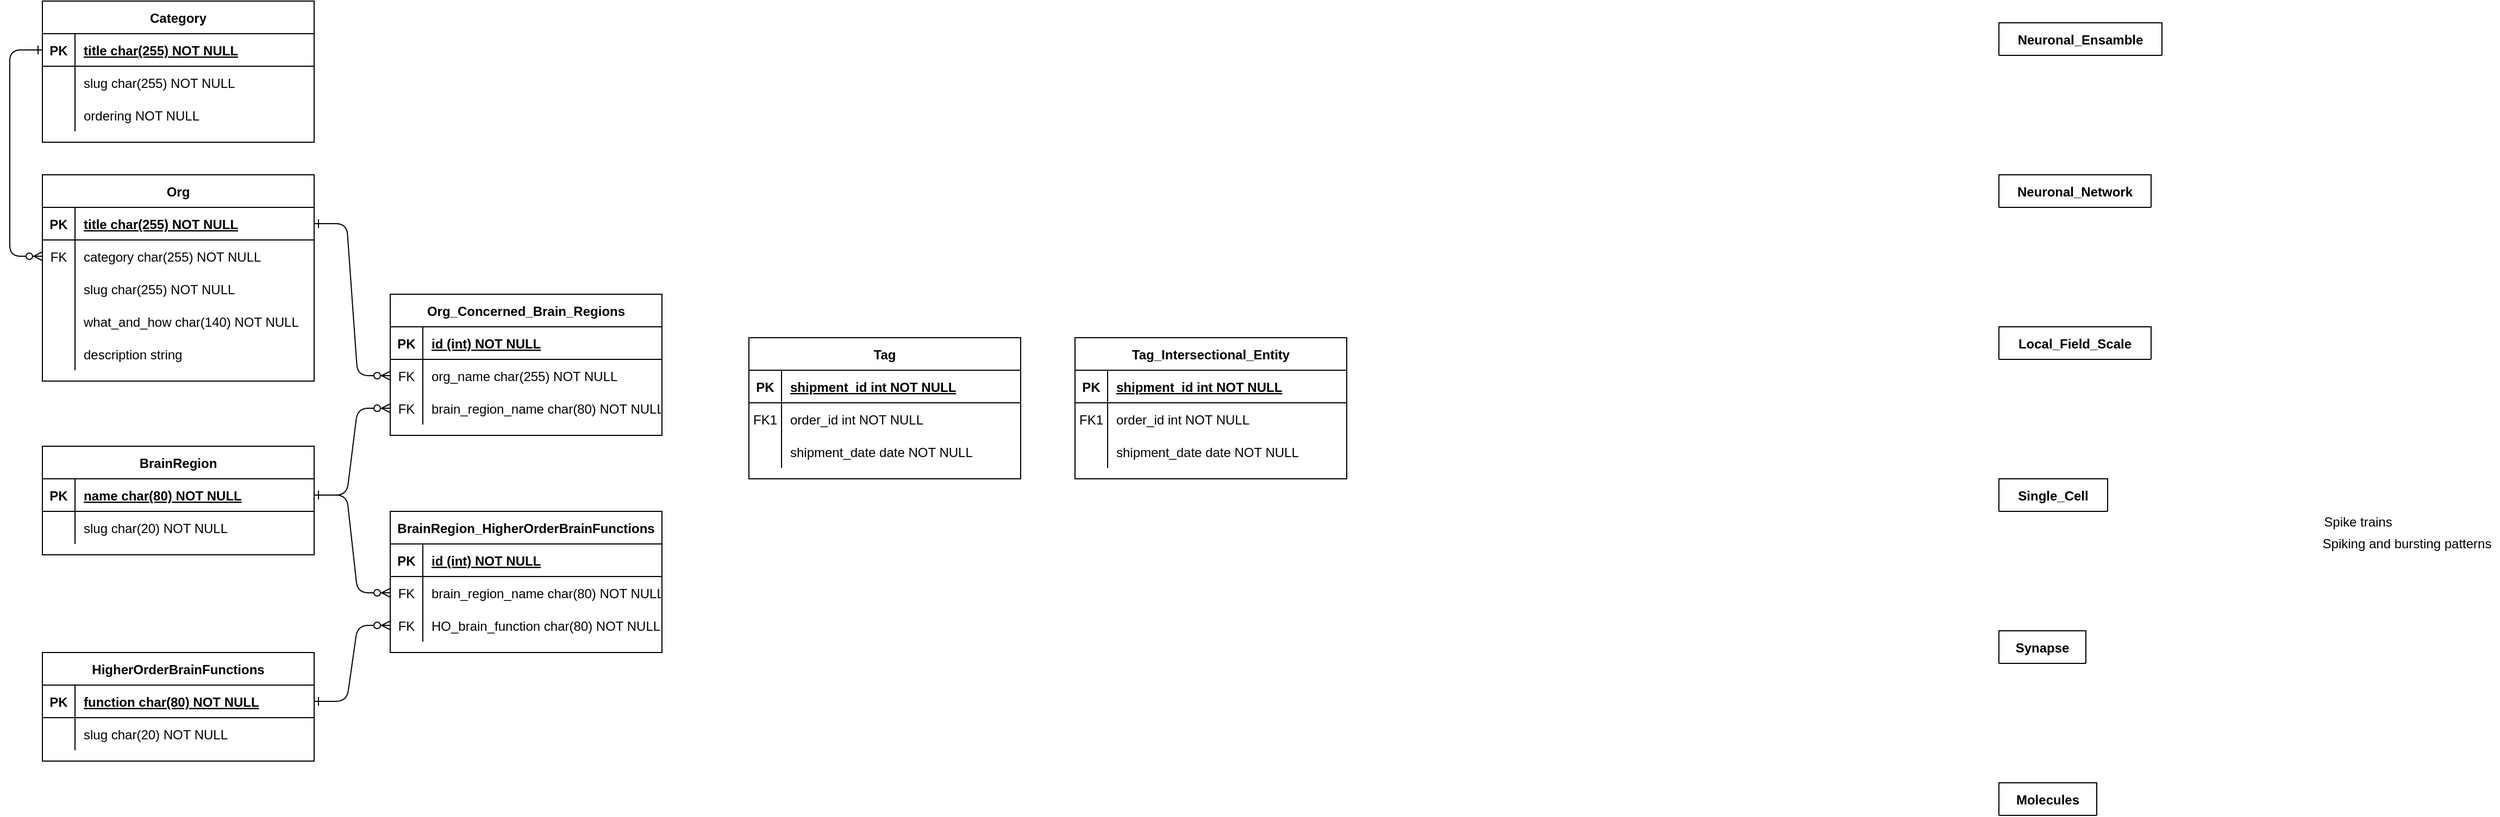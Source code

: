 <mxfile version="14.4.2" type="device"><diagram id="R2lEEEUBdFMjLlhIrx00" name="Page-1"><mxGraphModel dx="2482" dy="716" grid="1" gridSize="10" guides="1" tooltips="1" connect="1" arrows="1" fold="1" page="1" pageScale="1" pageWidth="850" pageHeight="1100" math="0" shadow="0" extFonts="Permanent Marker^https://fonts.googleapis.com/css?family=Permanent+Marker"><root><mxCell id="0"/><mxCell id="1" parent="0"/><mxCell id="C-vyLk0tnHw3VtMMgP7b-2" value="Category" style="shape=table;startSize=30;container=1;collapsible=1;childLayout=tableLayout;fixedRows=1;rowLines=0;fontStyle=1;align=center;resizeLast=1;" parent="1" vertex="1"><mxGeometry x="-940" y="10" width="250" height="130" as="geometry"/></mxCell><mxCell id="C-vyLk0tnHw3VtMMgP7b-3" value="" style="shape=partialRectangle;collapsible=0;dropTarget=0;pointerEvents=0;fillColor=none;points=[[0,0.5],[1,0.5]];portConstraint=eastwest;top=0;left=0;right=0;bottom=1;" parent="C-vyLk0tnHw3VtMMgP7b-2" vertex="1"><mxGeometry y="30" width="250" height="30" as="geometry"/></mxCell><mxCell id="C-vyLk0tnHw3VtMMgP7b-4" value="PK" style="shape=partialRectangle;overflow=hidden;connectable=0;fillColor=none;top=0;left=0;bottom=0;right=0;fontStyle=1;" parent="C-vyLk0tnHw3VtMMgP7b-3" vertex="1"><mxGeometry width="30" height="30" as="geometry"/></mxCell><mxCell id="C-vyLk0tnHw3VtMMgP7b-5" value="title char(255) NOT NULL" style="shape=partialRectangle;overflow=hidden;connectable=0;fillColor=none;top=0;left=0;bottom=0;right=0;align=left;spacingLeft=6;fontStyle=5;" parent="C-vyLk0tnHw3VtMMgP7b-3" vertex="1"><mxGeometry x="30" width="220" height="30" as="geometry"/></mxCell><mxCell id="C-vyLk0tnHw3VtMMgP7b-6" value="" style="shape=partialRectangle;collapsible=0;dropTarget=0;pointerEvents=0;fillColor=none;points=[[0,0.5],[1,0.5]];portConstraint=eastwest;top=0;left=0;right=0;bottom=0;" parent="C-vyLk0tnHw3VtMMgP7b-2" vertex="1"><mxGeometry y="60" width="250" height="30" as="geometry"/></mxCell><mxCell id="C-vyLk0tnHw3VtMMgP7b-7" value="" style="shape=partialRectangle;overflow=hidden;connectable=0;fillColor=none;top=0;left=0;bottom=0;right=0;" parent="C-vyLk0tnHw3VtMMgP7b-6" vertex="1"><mxGeometry width="30" height="30" as="geometry"/></mxCell><mxCell id="C-vyLk0tnHw3VtMMgP7b-8" value="slug char(255) NOT NULL" style="shape=partialRectangle;overflow=hidden;connectable=0;fillColor=none;top=0;left=0;bottom=0;right=0;align=left;spacingLeft=6;" parent="C-vyLk0tnHw3VtMMgP7b-6" vertex="1"><mxGeometry x="30" width="220" height="30" as="geometry"/></mxCell><mxCell id="C-vyLk0tnHw3VtMMgP7b-9" value="" style="shape=partialRectangle;collapsible=0;dropTarget=0;pointerEvents=0;fillColor=none;points=[[0,0.5],[1,0.5]];portConstraint=eastwest;top=0;left=0;right=0;bottom=0;" parent="C-vyLk0tnHw3VtMMgP7b-2" vertex="1"><mxGeometry y="90" width="250" height="30" as="geometry"/></mxCell><mxCell id="C-vyLk0tnHw3VtMMgP7b-10" value="" style="shape=partialRectangle;overflow=hidden;connectable=0;fillColor=none;top=0;left=0;bottom=0;right=0;" parent="C-vyLk0tnHw3VtMMgP7b-9" vertex="1"><mxGeometry width="30" height="30" as="geometry"/></mxCell><mxCell id="C-vyLk0tnHw3VtMMgP7b-11" value="ordering NOT NULL" style="shape=partialRectangle;overflow=hidden;connectable=0;fillColor=none;top=0;left=0;bottom=0;right=0;align=left;spacingLeft=6;" parent="C-vyLk0tnHw3VtMMgP7b-9" vertex="1"><mxGeometry x="30" width="220" height="30" as="geometry"/></mxCell><mxCell id="C-vyLk0tnHw3VtMMgP7b-13" value="BrainRegion" style="shape=table;startSize=30;container=1;collapsible=1;childLayout=tableLayout;fixedRows=1;rowLines=0;fontStyle=1;align=center;resizeLast=1;" parent="1" vertex="1"><mxGeometry x="-940" y="420" width="250" height="100" as="geometry"/></mxCell><mxCell id="C-vyLk0tnHw3VtMMgP7b-14" value="" style="shape=partialRectangle;collapsible=0;dropTarget=0;pointerEvents=0;fillColor=none;points=[[0,0.5],[1,0.5]];portConstraint=eastwest;top=0;left=0;right=0;bottom=1;" parent="C-vyLk0tnHw3VtMMgP7b-13" vertex="1"><mxGeometry y="30" width="250" height="30" as="geometry"/></mxCell><mxCell id="C-vyLk0tnHw3VtMMgP7b-15" value="PK" style="shape=partialRectangle;overflow=hidden;connectable=0;fillColor=none;top=0;left=0;bottom=0;right=0;fontStyle=1;" parent="C-vyLk0tnHw3VtMMgP7b-14" vertex="1"><mxGeometry width="30" height="30" as="geometry"/></mxCell><mxCell id="C-vyLk0tnHw3VtMMgP7b-16" value="name char(80) NOT NULL" style="shape=partialRectangle;overflow=hidden;connectable=0;fillColor=none;top=0;left=0;bottom=0;right=0;align=left;spacingLeft=6;fontStyle=5;" parent="C-vyLk0tnHw3VtMMgP7b-14" vertex="1"><mxGeometry x="30" width="220" height="30" as="geometry"/></mxCell><mxCell id="C-vyLk0tnHw3VtMMgP7b-17" value="" style="shape=partialRectangle;collapsible=0;dropTarget=0;pointerEvents=0;fillColor=none;points=[[0,0.5],[1,0.5]];portConstraint=eastwest;top=0;left=0;right=0;bottom=0;" parent="C-vyLk0tnHw3VtMMgP7b-13" vertex="1"><mxGeometry y="60" width="250" height="30" as="geometry"/></mxCell><mxCell id="C-vyLk0tnHw3VtMMgP7b-18" value="" style="shape=partialRectangle;overflow=hidden;connectable=0;fillColor=none;top=0;left=0;bottom=0;right=0;" parent="C-vyLk0tnHw3VtMMgP7b-17" vertex="1"><mxGeometry width="30" height="30" as="geometry"/></mxCell><mxCell id="C-vyLk0tnHw3VtMMgP7b-19" value="slug char(20) NOT NULL" style="shape=partialRectangle;overflow=hidden;connectable=0;fillColor=none;top=0;left=0;bottom=0;right=0;align=left;spacingLeft=6;" parent="C-vyLk0tnHw3VtMMgP7b-17" vertex="1"><mxGeometry x="30" width="220" height="30" as="geometry"/></mxCell><mxCell id="C-vyLk0tnHw3VtMMgP7b-23" value="Org" style="shape=table;startSize=30;container=1;collapsible=1;childLayout=tableLayout;fixedRows=1;rowLines=0;fontStyle=1;align=center;resizeLast=1;" parent="1" vertex="1"><mxGeometry x="-940" y="170" width="250" height="190" as="geometry"><mxRectangle x="120" y="120" width="80" height="30" as="alternateBounds"/></mxGeometry></mxCell><mxCell id="C-vyLk0tnHw3VtMMgP7b-24" value="" style="shape=partialRectangle;collapsible=0;dropTarget=0;pointerEvents=0;fillColor=none;points=[[0,0.5],[1,0.5]];portConstraint=eastwest;top=0;left=0;right=0;bottom=1;" parent="C-vyLk0tnHw3VtMMgP7b-23" vertex="1"><mxGeometry y="30" width="250" height="30" as="geometry"/></mxCell><mxCell id="C-vyLk0tnHw3VtMMgP7b-25" value="PK" style="shape=partialRectangle;overflow=hidden;connectable=0;fillColor=none;top=0;left=0;bottom=0;right=0;fontStyle=1;" parent="C-vyLk0tnHw3VtMMgP7b-24" vertex="1"><mxGeometry width="30" height="30" as="geometry"/></mxCell><mxCell id="C-vyLk0tnHw3VtMMgP7b-26" value="title char(255) NOT NULL" style="shape=partialRectangle;overflow=hidden;connectable=0;fillColor=none;top=0;left=0;bottom=0;right=0;align=left;spacingLeft=6;fontStyle=5;" parent="C-vyLk0tnHw3VtMMgP7b-24" vertex="1"><mxGeometry x="30" width="220" height="30" as="geometry"/></mxCell><mxCell id="C-vyLk0tnHw3VtMMgP7b-27" value="" style="shape=partialRectangle;collapsible=0;dropTarget=0;pointerEvents=0;fillColor=none;points=[[0,0.5],[1,0.5]];portConstraint=eastwest;top=0;left=0;right=0;bottom=0;" parent="C-vyLk0tnHw3VtMMgP7b-23" vertex="1"><mxGeometry y="60" width="250" height="30" as="geometry"/></mxCell><mxCell id="C-vyLk0tnHw3VtMMgP7b-28" value="FK" style="shape=partialRectangle;overflow=hidden;connectable=0;fillColor=none;top=0;left=0;bottom=0;right=0;" parent="C-vyLk0tnHw3VtMMgP7b-27" vertex="1"><mxGeometry width="30" height="30" as="geometry"/></mxCell><mxCell id="C-vyLk0tnHw3VtMMgP7b-29" value="category char(255) NOT NULL" style="shape=partialRectangle;overflow=hidden;connectable=0;fillColor=none;top=0;left=0;bottom=0;right=0;align=left;spacingLeft=6;" parent="C-vyLk0tnHw3VtMMgP7b-27" vertex="1"><mxGeometry x="30" width="220" height="30" as="geometry"/></mxCell><mxCell id="0JGVprfIzA83Cj1m_oig-25" value="" style="shape=partialRectangle;collapsible=0;dropTarget=0;pointerEvents=0;fillColor=none;points=[[0,0.5],[1,0.5]];portConstraint=eastwest;top=0;left=0;right=0;bottom=0;" parent="C-vyLk0tnHw3VtMMgP7b-23" vertex="1"><mxGeometry y="90" width="250" height="30" as="geometry"/></mxCell><mxCell id="0JGVprfIzA83Cj1m_oig-26" value="" style="shape=partialRectangle;overflow=hidden;connectable=0;fillColor=none;top=0;left=0;bottom=0;right=0;" parent="0JGVprfIzA83Cj1m_oig-25" vertex="1"><mxGeometry width="30" height="30" as="geometry"/></mxCell><mxCell id="0JGVprfIzA83Cj1m_oig-27" value="slug char(255) NOT NULL" style="shape=partialRectangle;overflow=hidden;connectable=0;fillColor=none;top=0;left=0;bottom=0;right=0;align=left;spacingLeft=6;" parent="0JGVprfIzA83Cj1m_oig-25" vertex="1"><mxGeometry x="30" width="220" height="30" as="geometry"/></mxCell><mxCell id="0JGVprfIzA83Cj1m_oig-28" value="" style="shape=partialRectangle;collapsible=0;dropTarget=0;pointerEvents=0;fillColor=none;points=[[0,0.5],[1,0.5]];portConstraint=eastwest;top=0;left=0;right=0;bottom=0;" parent="C-vyLk0tnHw3VtMMgP7b-23" vertex="1"><mxGeometry y="120" width="250" height="30" as="geometry"/></mxCell><mxCell id="0JGVprfIzA83Cj1m_oig-29" value="" style="shape=partialRectangle;overflow=hidden;connectable=0;fillColor=none;top=0;left=0;bottom=0;right=0;" parent="0JGVprfIzA83Cj1m_oig-28" vertex="1"><mxGeometry width="30" height="30" as="geometry"/></mxCell><mxCell id="0JGVprfIzA83Cj1m_oig-30" value="what_and_how char(140) NOT NULL" style="shape=partialRectangle;overflow=hidden;connectable=0;fillColor=none;top=0;left=0;bottom=0;right=0;align=left;spacingLeft=6;" parent="0JGVprfIzA83Cj1m_oig-28" vertex="1"><mxGeometry x="30" width="220" height="30" as="geometry"/></mxCell><mxCell id="0JGVprfIzA83Cj1m_oig-122" value="" style="shape=partialRectangle;collapsible=0;dropTarget=0;pointerEvents=0;fillColor=none;points=[[0,0.5],[1,0.5]];portConstraint=eastwest;top=0;left=0;right=0;bottom=0;" parent="C-vyLk0tnHw3VtMMgP7b-23" vertex="1"><mxGeometry y="150" width="250" height="30" as="geometry"/></mxCell><mxCell id="0JGVprfIzA83Cj1m_oig-123" value="" style="shape=partialRectangle;overflow=hidden;connectable=0;fillColor=none;top=0;left=0;bottom=0;right=0;" parent="0JGVprfIzA83Cj1m_oig-122" vertex="1"><mxGeometry width="30" height="30" as="geometry"/></mxCell><mxCell id="0JGVprfIzA83Cj1m_oig-124" value="description string" style="shape=partialRectangle;overflow=hidden;connectable=0;fillColor=none;top=0;left=0;bottom=0;right=0;align=left;spacingLeft=6;" parent="0JGVprfIzA83Cj1m_oig-122" vertex="1"><mxGeometry x="30" width="220" height="30" as="geometry"/></mxCell><mxCell id="0JGVprfIzA83Cj1m_oig-1" value="HigherOrderBrainFunctions" style="shape=table;startSize=30;container=1;collapsible=1;childLayout=tableLayout;fixedRows=1;rowLines=0;fontStyle=1;align=center;resizeLast=1;" parent="1" vertex="1"><mxGeometry x="-940" y="610" width="250" height="100" as="geometry"/></mxCell><mxCell id="0JGVprfIzA83Cj1m_oig-2" value="" style="shape=partialRectangle;collapsible=0;dropTarget=0;pointerEvents=0;fillColor=none;points=[[0,0.5],[1,0.5]];portConstraint=eastwest;top=0;left=0;right=0;bottom=1;" parent="0JGVprfIzA83Cj1m_oig-1" vertex="1"><mxGeometry y="30" width="250" height="30" as="geometry"/></mxCell><mxCell id="0JGVprfIzA83Cj1m_oig-3" value="PK" style="shape=partialRectangle;overflow=hidden;connectable=0;fillColor=none;top=0;left=0;bottom=0;right=0;fontStyle=1;" parent="0JGVprfIzA83Cj1m_oig-2" vertex="1"><mxGeometry width="30" height="30" as="geometry"/></mxCell><mxCell id="0JGVprfIzA83Cj1m_oig-4" value="function char(80) NOT NULL" style="shape=partialRectangle;overflow=hidden;connectable=0;fillColor=none;top=0;left=0;bottom=0;right=0;align=left;spacingLeft=6;fontStyle=5;" parent="0JGVprfIzA83Cj1m_oig-2" vertex="1"><mxGeometry x="30" width="220" height="30" as="geometry"/></mxCell><mxCell id="0JGVprfIzA83Cj1m_oig-5" value="" style="shape=partialRectangle;collapsible=0;dropTarget=0;pointerEvents=0;fillColor=none;points=[[0,0.5],[1,0.5]];portConstraint=eastwest;top=0;left=0;right=0;bottom=0;" parent="0JGVprfIzA83Cj1m_oig-1" vertex="1"><mxGeometry y="60" width="250" height="30" as="geometry"/></mxCell><mxCell id="0JGVprfIzA83Cj1m_oig-6" value="" style="shape=partialRectangle;overflow=hidden;connectable=0;fillColor=none;top=0;left=0;bottom=0;right=0;" parent="0JGVprfIzA83Cj1m_oig-5" vertex="1"><mxGeometry width="30" height="30" as="geometry"/></mxCell><mxCell id="0JGVprfIzA83Cj1m_oig-7" value="slug char(20) NOT NULL" style="shape=partialRectangle;overflow=hidden;connectable=0;fillColor=none;top=0;left=0;bottom=0;right=0;align=left;spacingLeft=6;" parent="0JGVprfIzA83Cj1m_oig-5" vertex="1"><mxGeometry x="30" width="220" height="30" as="geometry"/></mxCell><mxCell id="0JGVprfIzA83Cj1m_oig-32" value="Neuronal_Ensamble" style="shape=table;startSize=30;container=1;collapsible=1;childLayout=tableLayout;fixedRows=1;rowLines=0;fontStyle=1;align=center;resizeLast=1;" parent="1" vertex="1" collapsed="1"><mxGeometry x="860" y="30" width="150" height="30" as="geometry"><mxRectangle x="860" y="30" width="250" height="130" as="alternateBounds"/></mxGeometry></mxCell><mxCell id="0JGVprfIzA83Cj1m_oig-33" value="" style="shape=partialRectangle;collapsible=0;dropTarget=0;pointerEvents=0;fillColor=none;points=[[0,0.5],[1,0.5]];portConstraint=eastwest;top=0;left=0;right=0;bottom=1;" parent="0JGVprfIzA83Cj1m_oig-32" vertex="1"><mxGeometry y="30" width="250" height="30" as="geometry"/></mxCell><mxCell id="0JGVprfIzA83Cj1m_oig-34" value="PK" style="shape=partialRectangle;overflow=hidden;connectable=0;fillColor=none;top=0;left=0;bottom=0;right=0;fontStyle=1;" parent="0JGVprfIzA83Cj1m_oig-33" vertex="1"><mxGeometry width="30" height="30" as="geometry"/></mxCell><mxCell id="0JGVprfIzA83Cj1m_oig-35" value="lorem ipsum" style="shape=partialRectangle;overflow=hidden;connectable=0;fillColor=none;top=0;left=0;bottom=0;right=0;align=left;spacingLeft=6;fontStyle=5;" parent="0JGVprfIzA83Cj1m_oig-33" vertex="1"><mxGeometry x="30" width="220" height="30" as="geometry"/></mxCell><mxCell id="0JGVprfIzA83Cj1m_oig-36" value="" style="shape=partialRectangle;collapsible=0;dropTarget=0;pointerEvents=0;fillColor=none;points=[[0,0.5],[1,0.5]];portConstraint=eastwest;top=0;left=0;right=0;bottom=0;" parent="0JGVprfIzA83Cj1m_oig-32" vertex="1"><mxGeometry y="60" width="250" height="30" as="geometry"/></mxCell><mxCell id="0JGVprfIzA83Cj1m_oig-37" value="FK1" style="shape=partialRectangle;overflow=hidden;connectable=0;fillColor=none;top=0;left=0;bottom=0;right=0;" parent="0JGVprfIzA83Cj1m_oig-36" vertex="1"><mxGeometry width="30" height="30" as="geometry"/></mxCell><mxCell id="0JGVprfIzA83Cj1m_oig-38" value="" style="shape=partialRectangle;overflow=hidden;connectable=0;fillColor=none;top=0;left=0;bottom=0;right=0;align=left;spacingLeft=6;" parent="0JGVprfIzA83Cj1m_oig-36" vertex="1"><mxGeometry x="30" width="220" height="30" as="geometry"/></mxCell><mxCell id="0JGVprfIzA83Cj1m_oig-39" value="" style="shape=partialRectangle;collapsible=0;dropTarget=0;pointerEvents=0;fillColor=none;points=[[0,0.5],[1,0.5]];portConstraint=eastwest;top=0;left=0;right=0;bottom=0;" parent="0JGVprfIzA83Cj1m_oig-32" vertex="1"><mxGeometry y="90" width="250" height="30" as="geometry"/></mxCell><mxCell id="0JGVprfIzA83Cj1m_oig-40" value="" style="shape=partialRectangle;overflow=hidden;connectable=0;fillColor=none;top=0;left=0;bottom=0;right=0;" parent="0JGVprfIzA83Cj1m_oig-39" vertex="1"><mxGeometry width="30" height="30" as="geometry"/></mxCell><mxCell id="0JGVprfIzA83Cj1m_oig-41" value="" style="shape=partialRectangle;overflow=hidden;connectable=0;fillColor=none;top=0;left=0;bottom=0;right=0;align=left;spacingLeft=6;" parent="0JGVprfIzA83Cj1m_oig-39" vertex="1"><mxGeometry x="30" width="220" height="30" as="geometry"/></mxCell><mxCell id="0JGVprfIzA83Cj1m_oig-42" value="Neuronal_Network" style="shape=table;startSize=30;container=1;collapsible=1;childLayout=tableLayout;fixedRows=1;rowLines=0;fontStyle=1;align=center;resizeLast=1;" parent="1" vertex="1" collapsed="1"><mxGeometry x="860" y="170" width="140" height="30" as="geometry"><mxRectangle x="860" y="170" width="250" height="130" as="alternateBounds"/></mxGeometry></mxCell><mxCell id="0JGVprfIzA83Cj1m_oig-43" value="" style="shape=partialRectangle;collapsible=0;dropTarget=0;pointerEvents=0;fillColor=none;points=[[0,0.5],[1,0.5]];portConstraint=eastwest;top=0;left=0;right=0;bottom=1;" parent="0JGVprfIzA83Cj1m_oig-42" vertex="1"><mxGeometry y="30" width="250" height="30" as="geometry"/></mxCell><mxCell id="0JGVprfIzA83Cj1m_oig-44" value="PK" style="shape=partialRectangle;overflow=hidden;connectable=0;fillColor=none;top=0;left=0;bottom=0;right=0;fontStyle=1;" parent="0JGVprfIzA83Cj1m_oig-43" vertex="1"><mxGeometry width="30" height="30" as="geometry"/></mxCell><mxCell id="0JGVprfIzA83Cj1m_oig-45" value="lorem ipsum" style="shape=partialRectangle;overflow=hidden;connectable=0;fillColor=none;top=0;left=0;bottom=0;right=0;align=left;spacingLeft=6;fontStyle=5;" parent="0JGVprfIzA83Cj1m_oig-43" vertex="1"><mxGeometry x="30" width="220" height="30" as="geometry"/></mxCell><mxCell id="0JGVprfIzA83Cj1m_oig-46" value="" style="shape=partialRectangle;collapsible=0;dropTarget=0;pointerEvents=0;fillColor=none;points=[[0,0.5],[1,0.5]];portConstraint=eastwest;top=0;left=0;right=0;bottom=0;" parent="0JGVprfIzA83Cj1m_oig-42" vertex="1"><mxGeometry y="60" width="250" height="30" as="geometry"/></mxCell><mxCell id="0JGVprfIzA83Cj1m_oig-47" value="FK1" style="shape=partialRectangle;overflow=hidden;connectable=0;fillColor=none;top=0;left=0;bottom=0;right=0;" parent="0JGVprfIzA83Cj1m_oig-46" vertex="1"><mxGeometry width="30" height="30" as="geometry"/></mxCell><mxCell id="0JGVprfIzA83Cj1m_oig-48" value="" style="shape=partialRectangle;overflow=hidden;connectable=0;fillColor=none;top=0;left=0;bottom=0;right=0;align=left;spacingLeft=6;" parent="0JGVprfIzA83Cj1m_oig-46" vertex="1"><mxGeometry x="30" width="220" height="30" as="geometry"/></mxCell><mxCell id="0JGVprfIzA83Cj1m_oig-49" value="" style="shape=partialRectangle;collapsible=0;dropTarget=0;pointerEvents=0;fillColor=none;points=[[0,0.5],[1,0.5]];portConstraint=eastwest;top=0;left=0;right=0;bottom=0;" parent="0JGVprfIzA83Cj1m_oig-42" vertex="1"><mxGeometry y="90" width="250" height="30" as="geometry"/></mxCell><mxCell id="0JGVprfIzA83Cj1m_oig-50" value="" style="shape=partialRectangle;overflow=hidden;connectable=0;fillColor=none;top=0;left=0;bottom=0;right=0;" parent="0JGVprfIzA83Cj1m_oig-49" vertex="1"><mxGeometry width="30" height="30" as="geometry"/></mxCell><mxCell id="0JGVprfIzA83Cj1m_oig-51" value="" style="shape=partialRectangle;overflow=hidden;connectable=0;fillColor=none;top=0;left=0;bottom=0;right=0;align=left;spacingLeft=6;" parent="0JGVprfIzA83Cj1m_oig-49" vertex="1"><mxGeometry x="30" width="220" height="30" as="geometry"/></mxCell><mxCell id="0JGVprfIzA83Cj1m_oig-52" value="Local_Field_Scale" style="shape=table;startSize=30;container=1;collapsible=1;childLayout=tableLayout;fixedRows=1;rowLines=0;fontStyle=1;align=center;resizeLast=1;" parent="1" vertex="1" collapsed="1"><mxGeometry x="860" y="310" width="140" height="30" as="geometry"><mxRectangle x="860" y="310" width="250" height="130" as="alternateBounds"/></mxGeometry></mxCell><mxCell id="0JGVprfIzA83Cj1m_oig-53" value="" style="shape=partialRectangle;collapsible=0;dropTarget=0;pointerEvents=0;fillColor=none;points=[[0,0.5],[1,0.5]];portConstraint=eastwest;top=0;left=0;right=0;bottom=1;" parent="0JGVprfIzA83Cj1m_oig-52" vertex="1"><mxGeometry y="30" width="250" height="30" as="geometry"/></mxCell><mxCell id="0JGVprfIzA83Cj1m_oig-54" value="PK" style="shape=partialRectangle;overflow=hidden;connectable=0;fillColor=none;top=0;left=0;bottom=0;right=0;fontStyle=1;" parent="0JGVprfIzA83Cj1m_oig-53" vertex="1"><mxGeometry width="30" height="30" as="geometry"/></mxCell><mxCell id="0JGVprfIzA83Cj1m_oig-55" value="lorem ipsum" style="shape=partialRectangle;overflow=hidden;connectable=0;fillColor=none;top=0;left=0;bottom=0;right=0;align=left;spacingLeft=6;fontStyle=5;" parent="0JGVprfIzA83Cj1m_oig-53" vertex="1"><mxGeometry x="30" width="220" height="30" as="geometry"/></mxCell><mxCell id="0JGVprfIzA83Cj1m_oig-56" value="" style="shape=partialRectangle;collapsible=0;dropTarget=0;pointerEvents=0;fillColor=none;points=[[0,0.5],[1,0.5]];portConstraint=eastwest;top=0;left=0;right=0;bottom=0;" parent="0JGVprfIzA83Cj1m_oig-52" vertex="1"><mxGeometry y="60" width="250" height="30" as="geometry"/></mxCell><mxCell id="0JGVprfIzA83Cj1m_oig-57" value="FK1" style="shape=partialRectangle;overflow=hidden;connectable=0;fillColor=none;top=0;left=0;bottom=0;right=0;" parent="0JGVprfIzA83Cj1m_oig-56" vertex="1"><mxGeometry width="30" height="30" as="geometry"/></mxCell><mxCell id="0JGVprfIzA83Cj1m_oig-58" value="" style="shape=partialRectangle;overflow=hidden;connectable=0;fillColor=none;top=0;left=0;bottom=0;right=0;align=left;spacingLeft=6;" parent="0JGVprfIzA83Cj1m_oig-56" vertex="1"><mxGeometry x="30" width="220" height="30" as="geometry"/></mxCell><mxCell id="0JGVprfIzA83Cj1m_oig-59" value="" style="shape=partialRectangle;collapsible=0;dropTarget=0;pointerEvents=0;fillColor=none;points=[[0,0.5],[1,0.5]];portConstraint=eastwest;top=0;left=0;right=0;bottom=0;" parent="0JGVprfIzA83Cj1m_oig-52" vertex="1"><mxGeometry y="90" width="250" height="30" as="geometry"/></mxCell><mxCell id="0JGVprfIzA83Cj1m_oig-60" value="" style="shape=partialRectangle;overflow=hidden;connectable=0;fillColor=none;top=0;left=0;bottom=0;right=0;" parent="0JGVprfIzA83Cj1m_oig-59" vertex="1"><mxGeometry width="30" height="30" as="geometry"/></mxCell><mxCell id="0JGVprfIzA83Cj1m_oig-61" value="" style="shape=partialRectangle;overflow=hidden;connectable=0;fillColor=none;top=0;left=0;bottom=0;right=0;align=left;spacingLeft=6;" parent="0JGVprfIzA83Cj1m_oig-59" vertex="1"><mxGeometry x="30" width="220" height="30" as="geometry"/></mxCell><mxCell id="0JGVprfIzA83Cj1m_oig-62" value="Single_Cell" style="shape=table;startSize=30;container=1;collapsible=1;childLayout=tableLayout;fixedRows=1;rowLines=0;fontStyle=1;align=center;resizeLast=1;" parent="1" vertex="1" collapsed="1"><mxGeometry x="860" y="450" width="100" height="30" as="geometry"><mxRectangle x="860" y="450" width="250" height="130" as="alternateBounds"/></mxGeometry></mxCell><mxCell id="0JGVprfIzA83Cj1m_oig-63" value="" style="shape=partialRectangle;collapsible=0;dropTarget=0;pointerEvents=0;fillColor=none;points=[[0,0.5],[1,0.5]];portConstraint=eastwest;top=0;left=0;right=0;bottom=1;" parent="0JGVprfIzA83Cj1m_oig-62" vertex="1"><mxGeometry y="30" width="250" height="30" as="geometry"/></mxCell><mxCell id="0JGVprfIzA83Cj1m_oig-64" value="PK" style="shape=partialRectangle;overflow=hidden;connectable=0;fillColor=none;top=0;left=0;bottom=0;right=0;fontStyle=1;" parent="0JGVprfIzA83Cj1m_oig-63" vertex="1"><mxGeometry width="30" height="30" as="geometry"/></mxCell><mxCell id="0JGVprfIzA83Cj1m_oig-65" value="lorem ipsum" style="shape=partialRectangle;overflow=hidden;connectable=0;fillColor=none;top=0;left=0;bottom=0;right=0;align=left;spacingLeft=6;fontStyle=5;" parent="0JGVprfIzA83Cj1m_oig-63" vertex="1"><mxGeometry x="30" width="220" height="30" as="geometry"/></mxCell><mxCell id="0JGVprfIzA83Cj1m_oig-66" value="" style="shape=partialRectangle;collapsible=0;dropTarget=0;pointerEvents=0;fillColor=none;points=[[0,0.5],[1,0.5]];portConstraint=eastwest;top=0;left=0;right=0;bottom=0;" parent="0JGVprfIzA83Cj1m_oig-62" vertex="1"><mxGeometry y="60" width="250" height="30" as="geometry"/></mxCell><mxCell id="0JGVprfIzA83Cj1m_oig-67" value="FK1" style="shape=partialRectangle;overflow=hidden;connectable=0;fillColor=none;top=0;left=0;bottom=0;right=0;" parent="0JGVprfIzA83Cj1m_oig-66" vertex="1"><mxGeometry width="30" height="30" as="geometry"/></mxCell><mxCell id="0JGVprfIzA83Cj1m_oig-68" value="" style="shape=partialRectangle;overflow=hidden;connectable=0;fillColor=none;top=0;left=0;bottom=0;right=0;align=left;spacingLeft=6;" parent="0JGVprfIzA83Cj1m_oig-66" vertex="1"><mxGeometry x="30" width="220" height="30" as="geometry"/></mxCell><mxCell id="0JGVprfIzA83Cj1m_oig-69" value="" style="shape=partialRectangle;collapsible=0;dropTarget=0;pointerEvents=0;fillColor=none;points=[[0,0.5],[1,0.5]];portConstraint=eastwest;top=0;left=0;right=0;bottom=0;" parent="0JGVprfIzA83Cj1m_oig-62" vertex="1"><mxGeometry y="90" width="250" height="30" as="geometry"/></mxCell><mxCell id="0JGVprfIzA83Cj1m_oig-70" value="" style="shape=partialRectangle;overflow=hidden;connectable=0;fillColor=none;top=0;left=0;bottom=0;right=0;" parent="0JGVprfIzA83Cj1m_oig-69" vertex="1"><mxGeometry width="30" height="30" as="geometry"/></mxCell><mxCell id="0JGVprfIzA83Cj1m_oig-71" value="" style="shape=partialRectangle;overflow=hidden;connectable=0;fillColor=none;top=0;left=0;bottom=0;right=0;align=left;spacingLeft=6;" parent="0JGVprfIzA83Cj1m_oig-69" vertex="1"><mxGeometry x="30" width="220" height="30" as="geometry"/></mxCell><mxCell id="0JGVprfIzA83Cj1m_oig-72" value="Synapse" style="shape=table;startSize=30;container=1;collapsible=1;childLayout=tableLayout;fixedRows=1;rowLines=0;fontStyle=1;align=center;resizeLast=1;" parent="1" vertex="1" collapsed="1"><mxGeometry x="860" y="590" width="80" height="30" as="geometry"><mxRectangle x="860" y="590" width="250" height="130" as="alternateBounds"/></mxGeometry></mxCell><mxCell id="0JGVprfIzA83Cj1m_oig-73" value="" style="shape=partialRectangle;collapsible=0;dropTarget=0;pointerEvents=0;fillColor=none;points=[[0,0.5],[1,0.5]];portConstraint=eastwest;top=0;left=0;right=0;bottom=1;" parent="0JGVprfIzA83Cj1m_oig-72" vertex="1"><mxGeometry y="30" width="250" height="30" as="geometry"/></mxCell><mxCell id="0JGVprfIzA83Cj1m_oig-74" value="PK" style="shape=partialRectangle;overflow=hidden;connectable=0;fillColor=none;top=0;left=0;bottom=0;right=0;fontStyle=1;" parent="0JGVprfIzA83Cj1m_oig-73" vertex="1"><mxGeometry width="30" height="30" as="geometry"/></mxCell><mxCell id="0JGVprfIzA83Cj1m_oig-75" value="lorem ipsum" style="shape=partialRectangle;overflow=hidden;connectable=0;fillColor=none;top=0;left=0;bottom=0;right=0;align=left;spacingLeft=6;fontStyle=5;" parent="0JGVprfIzA83Cj1m_oig-73" vertex="1"><mxGeometry x="30" width="220" height="30" as="geometry"/></mxCell><mxCell id="0JGVprfIzA83Cj1m_oig-76" value="" style="shape=partialRectangle;collapsible=0;dropTarget=0;pointerEvents=0;fillColor=none;points=[[0,0.5],[1,0.5]];portConstraint=eastwest;top=0;left=0;right=0;bottom=0;" parent="0JGVprfIzA83Cj1m_oig-72" vertex="1"><mxGeometry y="60" width="250" height="30" as="geometry"/></mxCell><mxCell id="0JGVprfIzA83Cj1m_oig-77" value="FK1" style="shape=partialRectangle;overflow=hidden;connectable=0;fillColor=none;top=0;left=0;bottom=0;right=0;" parent="0JGVprfIzA83Cj1m_oig-76" vertex="1"><mxGeometry width="30" height="30" as="geometry"/></mxCell><mxCell id="0JGVprfIzA83Cj1m_oig-78" value="" style="shape=partialRectangle;overflow=hidden;connectable=0;fillColor=none;top=0;left=0;bottom=0;right=0;align=left;spacingLeft=6;" parent="0JGVprfIzA83Cj1m_oig-76" vertex="1"><mxGeometry x="30" width="220" height="30" as="geometry"/></mxCell><mxCell id="0JGVprfIzA83Cj1m_oig-79" value="" style="shape=partialRectangle;collapsible=0;dropTarget=0;pointerEvents=0;fillColor=none;points=[[0,0.5],[1,0.5]];portConstraint=eastwest;top=0;left=0;right=0;bottom=0;" parent="0JGVprfIzA83Cj1m_oig-72" vertex="1"><mxGeometry y="90" width="250" height="30" as="geometry"/></mxCell><mxCell id="0JGVprfIzA83Cj1m_oig-80" value="" style="shape=partialRectangle;overflow=hidden;connectable=0;fillColor=none;top=0;left=0;bottom=0;right=0;" parent="0JGVprfIzA83Cj1m_oig-79" vertex="1"><mxGeometry width="30" height="30" as="geometry"/></mxCell><mxCell id="0JGVprfIzA83Cj1m_oig-81" value="" style="shape=partialRectangle;overflow=hidden;connectable=0;fillColor=none;top=0;left=0;bottom=0;right=0;align=left;spacingLeft=6;" parent="0JGVprfIzA83Cj1m_oig-79" vertex="1"><mxGeometry x="30" width="220" height="30" as="geometry"/></mxCell><mxCell id="0JGVprfIzA83Cj1m_oig-82" value="Spike trains" style="text;html=1;align=center;verticalAlign=middle;resizable=0;points=[];autosize=1;" parent="1" vertex="1"><mxGeometry x="1150" y="480" width="80" height="20" as="geometry"/></mxCell><mxCell id="0JGVprfIzA83Cj1m_oig-83" value="Spiking and bursting patterns" style="text;html=1;align=center;verticalAlign=middle;resizable=0;points=[];autosize=1;" parent="1" vertex="1"><mxGeometry x="1150" y="500" width="170" height="20" as="geometry"/></mxCell><mxCell id="0JGVprfIzA83Cj1m_oig-84" value="Molecules" style="shape=table;startSize=30;container=1;collapsible=1;childLayout=tableLayout;fixedRows=1;rowLines=0;fontStyle=1;align=center;resizeLast=1;" parent="1" vertex="1" collapsed="1"><mxGeometry x="860" y="730" width="90" height="30" as="geometry"><mxRectangle x="860" y="730" width="250" height="130" as="alternateBounds"/></mxGeometry></mxCell><mxCell id="0JGVprfIzA83Cj1m_oig-85" value="" style="shape=partialRectangle;collapsible=0;dropTarget=0;pointerEvents=0;fillColor=none;points=[[0,0.5],[1,0.5]];portConstraint=eastwest;top=0;left=0;right=0;bottom=1;" parent="0JGVprfIzA83Cj1m_oig-84" vertex="1"><mxGeometry y="30" width="250" height="30" as="geometry"/></mxCell><mxCell id="0JGVprfIzA83Cj1m_oig-86" value="PK" style="shape=partialRectangle;overflow=hidden;connectable=0;fillColor=none;top=0;left=0;bottom=0;right=0;fontStyle=1;" parent="0JGVprfIzA83Cj1m_oig-85" vertex="1"><mxGeometry width="30" height="30" as="geometry"/></mxCell><mxCell id="0JGVprfIzA83Cj1m_oig-87" value="lorem ipsum" style="shape=partialRectangle;overflow=hidden;connectable=0;fillColor=none;top=0;left=0;bottom=0;right=0;align=left;spacingLeft=6;fontStyle=5;" parent="0JGVprfIzA83Cj1m_oig-85" vertex="1"><mxGeometry x="30" width="220" height="30" as="geometry"/></mxCell><mxCell id="0JGVprfIzA83Cj1m_oig-88" value="" style="shape=partialRectangle;collapsible=0;dropTarget=0;pointerEvents=0;fillColor=none;points=[[0,0.5],[1,0.5]];portConstraint=eastwest;top=0;left=0;right=0;bottom=0;" parent="0JGVprfIzA83Cj1m_oig-84" vertex="1"><mxGeometry y="60" width="250" height="30" as="geometry"/></mxCell><mxCell id="0JGVprfIzA83Cj1m_oig-89" value="FK1" style="shape=partialRectangle;overflow=hidden;connectable=0;fillColor=none;top=0;left=0;bottom=0;right=0;" parent="0JGVprfIzA83Cj1m_oig-88" vertex="1"><mxGeometry width="30" height="30" as="geometry"/></mxCell><mxCell id="0JGVprfIzA83Cj1m_oig-90" value="" style="shape=partialRectangle;overflow=hidden;connectable=0;fillColor=none;top=0;left=0;bottom=0;right=0;align=left;spacingLeft=6;" parent="0JGVprfIzA83Cj1m_oig-88" vertex="1"><mxGeometry x="30" width="220" height="30" as="geometry"/></mxCell><mxCell id="0JGVprfIzA83Cj1m_oig-91" value="" style="shape=partialRectangle;collapsible=0;dropTarget=0;pointerEvents=0;fillColor=none;points=[[0,0.5],[1,0.5]];portConstraint=eastwest;top=0;left=0;right=0;bottom=0;" parent="0JGVprfIzA83Cj1m_oig-84" vertex="1"><mxGeometry y="90" width="250" height="30" as="geometry"/></mxCell><mxCell id="0JGVprfIzA83Cj1m_oig-92" value="" style="shape=partialRectangle;overflow=hidden;connectable=0;fillColor=none;top=0;left=0;bottom=0;right=0;" parent="0JGVprfIzA83Cj1m_oig-91" vertex="1"><mxGeometry width="30" height="30" as="geometry"/></mxCell><mxCell id="0JGVprfIzA83Cj1m_oig-93" value="" style="shape=partialRectangle;overflow=hidden;connectable=0;fillColor=none;top=0;left=0;bottom=0;right=0;align=left;spacingLeft=6;" parent="0JGVprfIzA83Cj1m_oig-91" vertex="1"><mxGeometry x="30" width="220" height="30" as="geometry"/></mxCell><mxCell id="0JGVprfIzA83Cj1m_oig-94" value="Tag_Intersectional_Entity" style="shape=table;startSize=30;container=1;collapsible=1;childLayout=tableLayout;fixedRows=1;rowLines=0;fontStyle=1;align=center;resizeLast=1;" parent="1" vertex="1"><mxGeometry x="10" y="320" width="250" height="130" as="geometry"/></mxCell><mxCell id="0JGVprfIzA83Cj1m_oig-95" value="" style="shape=partialRectangle;collapsible=0;dropTarget=0;pointerEvents=0;fillColor=none;points=[[0,0.5],[1,0.5]];portConstraint=eastwest;top=0;left=0;right=0;bottom=1;" parent="0JGVprfIzA83Cj1m_oig-94" vertex="1"><mxGeometry y="30" width="250" height="30" as="geometry"/></mxCell><mxCell id="0JGVprfIzA83Cj1m_oig-96" value="PK" style="shape=partialRectangle;overflow=hidden;connectable=0;fillColor=none;top=0;left=0;bottom=0;right=0;fontStyle=1;" parent="0JGVprfIzA83Cj1m_oig-95" vertex="1"><mxGeometry width="30" height="30" as="geometry"/></mxCell><mxCell id="0JGVprfIzA83Cj1m_oig-97" value="shipment_id int NOT NULL " style="shape=partialRectangle;overflow=hidden;connectable=0;fillColor=none;top=0;left=0;bottom=0;right=0;align=left;spacingLeft=6;fontStyle=5;" parent="0JGVprfIzA83Cj1m_oig-95" vertex="1"><mxGeometry x="30" width="220" height="30" as="geometry"/></mxCell><mxCell id="0JGVprfIzA83Cj1m_oig-98" value="" style="shape=partialRectangle;collapsible=0;dropTarget=0;pointerEvents=0;fillColor=none;points=[[0,0.5],[1,0.5]];portConstraint=eastwest;top=0;left=0;right=0;bottom=0;" parent="0JGVprfIzA83Cj1m_oig-94" vertex="1"><mxGeometry y="60" width="250" height="30" as="geometry"/></mxCell><mxCell id="0JGVprfIzA83Cj1m_oig-99" value="FK1" style="shape=partialRectangle;overflow=hidden;connectable=0;fillColor=none;top=0;left=0;bottom=0;right=0;" parent="0JGVprfIzA83Cj1m_oig-98" vertex="1"><mxGeometry width="30" height="30" as="geometry"/></mxCell><mxCell id="0JGVprfIzA83Cj1m_oig-100" value="order_id int NOT NULL" style="shape=partialRectangle;overflow=hidden;connectable=0;fillColor=none;top=0;left=0;bottom=0;right=0;align=left;spacingLeft=6;" parent="0JGVprfIzA83Cj1m_oig-98" vertex="1"><mxGeometry x="30" width="220" height="30" as="geometry"/></mxCell><mxCell id="0JGVprfIzA83Cj1m_oig-101" value="" style="shape=partialRectangle;collapsible=0;dropTarget=0;pointerEvents=0;fillColor=none;points=[[0,0.5],[1,0.5]];portConstraint=eastwest;top=0;left=0;right=0;bottom=0;" parent="0JGVprfIzA83Cj1m_oig-94" vertex="1"><mxGeometry y="90" width="250" height="30" as="geometry"/></mxCell><mxCell id="0JGVprfIzA83Cj1m_oig-102" value="" style="shape=partialRectangle;overflow=hidden;connectable=0;fillColor=none;top=0;left=0;bottom=0;right=0;" parent="0JGVprfIzA83Cj1m_oig-101" vertex="1"><mxGeometry width="30" height="30" as="geometry"/></mxCell><mxCell id="0JGVprfIzA83Cj1m_oig-103" value="shipment_date date NOT NULL" style="shape=partialRectangle;overflow=hidden;connectable=0;fillColor=none;top=0;left=0;bottom=0;right=0;align=left;spacingLeft=6;" parent="0JGVprfIzA83Cj1m_oig-101" vertex="1"><mxGeometry x="30" width="220" height="30" as="geometry"/></mxCell><mxCell id="0JGVprfIzA83Cj1m_oig-104" value="Tag" style="shape=table;startSize=30;container=1;collapsible=1;childLayout=tableLayout;fixedRows=1;rowLines=0;fontStyle=1;align=center;resizeLast=1;" parent="1" vertex="1"><mxGeometry x="-290" y="320" width="250" height="130" as="geometry"/></mxCell><mxCell id="0JGVprfIzA83Cj1m_oig-105" value="" style="shape=partialRectangle;collapsible=0;dropTarget=0;pointerEvents=0;fillColor=none;points=[[0,0.5],[1,0.5]];portConstraint=eastwest;top=0;left=0;right=0;bottom=1;" parent="0JGVprfIzA83Cj1m_oig-104" vertex="1"><mxGeometry y="30" width="250" height="30" as="geometry"/></mxCell><mxCell id="0JGVprfIzA83Cj1m_oig-106" value="PK" style="shape=partialRectangle;overflow=hidden;connectable=0;fillColor=none;top=0;left=0;bottom=0;right=0;fontStyle=1;" parent="0JGVprfIzA83Cj1m_oig-105" vertex="1"><mxGeometry width="30" height="30" as="geometry"/></mxCell><mxCell id="0JGVprfIzA83Cj1m_oig-107" value="shipment_id int NOT NULL " style="shape=partialRectangle;overflow=hidden;connectable=0;fillColor=none;top=0;left=0;bottom=0;right=0;align=left;spacingLeft=6;fontStyle=5;" parent="0JGVprfIzA83Cj1m_oig-105" vertex="1"><mxGeometry x="30" width="220" height="30" as="geometry"/></mxCell><mxCell id="0JGVprfIzA83Cj1m_oig-108" value="" style="shape=partialRectangle;collapsible=0;dropTarget=0;pointerEvents=0;fillColor=none;points=[[0,0.5],[1,0.5]];portConstraint=eastwest;top=0;left=0;right=0;bottom=0;" parent="0JGVprfIzA83Cj1m_oig-104" vertex="1"><mxGeometry y="60" width="250" height="30" as="geometry"/></mxCell><mxCell id="0JGVprfIzA83Cj1m_oig-109" value="FK1" style="shape=partialRectangle;overflow=hidden;connectable=0;fillColor=none;top=0;left=0;bottom=0;right=0;" parent="0JGVprfIzA83Cj1m_oig-108" vertex="1"><mxGeometry width="30" height="30" as="geometry"/></mxCell><mxCell id="0JGVprfIzA83Cj1m_oig-110" value="order_id int NOT NULL" style="shape=partialRectangle;overflow=hidden;connectable=0;fillColor=none;top=0;left=0;bottom=0;right=0;align=left;spacingLeft=6;" parent="0JGVprfIzA83Cj1m_oig-108" vertex="1"><mxGeometry x="30" width="220" height="30" as="geometry"/></mxCell><mxCell id="0JGVprfIzA83Cj1m_oig-111" value="" style="shape=partialRectangle;collapsible=0;dropTarget=0;pointerEvents=0;fillColor=none;points=[[0,0.5],[1,0.5]];portConstraint=eastwest;top=0;left=0;right=0;bottom=0;" parent="0JGVprfIzA83Cj1m_oig-104" vertex="1"><mxGeometry y="90" width="250" height="30" as="geometry"/></mxCell><mxCell id="0JGVprfIzA83Cj1m_oig-112" value="" style="shape=partialRectangle;overflow=hidden;connectable=0;fillColor=none;top=0;left=0;bottom=0;right=0;" parent="0JGVprfIzA83Cj1m_oig-111" vertex="1"><mxGeometry width="30" height="30" as="geometry"/></mxCell><mxCell id="0JGVprfIzA83Cj1m_oig-113" value="shipment_date date NOT NULL" style="shape=partialRectangle;overflow=hidden;connectable=0;fillColor=none;top=0;left=0;bottom=0;right=0;align=left;spacingLeft=6;" parent="0JGVprfIzA83Cj1m_oig-111" vertex="1"><mxGeometry x="30" width="220" height="30" as="geometry"/></mxCell><mxCell id="0JGVprfIzA83Cj1m_oig-125" value="" style="shape=partialRectangle;overflow=hidden;connectable=0;fillColor=none;top=0;left=0;bottom=0;right=0;align=left;spacingLeft=6;" parent="1" vertex="1"><mxGeometry x="-30" y="70" width="220" height="30" as="geometry"/></mxCell><mxCell id="C-vyLk0tnHw3VtMMgP7b-1" value="" style="edgeStyle=orthogonalEdgeStyle;endArrow=ERzeroToMany;startArrow=ERone;endFill=1;startFill=0;exitX=0;exitY=0.5;exitDx=0;exitDy=0;" parent="1" source="C-vyLk0tnHw3VtMMgP7b-3" target="C-vyLk0tnHw3VtMMgP7b-27" edge="1"><mxGeometry width="100" height="100" relative="1" as="geometry"><mxPoint x="340" y="720" as="sourcePoint"/><mxPoint x="-950" y="335" as="targetPoint"/><Array as="points"><mxPoint x="-970" y="55"/><mxPoint x="-970" y="245"/></Array></mxGeometry></mxCell><mxCell id="0JGVprfIzA83Cj1m_oig-128" value="Org_Concerned_Brain_Regions" style="shape=table;startSize=30;container=1;collapsible=1;childLayout=tableLayout;fixedRows=1;rowLines=0;fontStyle=1;align=center;resizeLast=1;" parent="1" vertex="1"><mxGeometry x="-620" y="280" width="250" height="130" as="geometry"/></mxCell><mxCell id="0JGVprfIzA83Cj1m_oig-129" value="" style="shape=partialRectangle;collapsible=0;dropTarget=0;pointerEvents=0;fillColor=none;points=[[0,0.5],[1,0.5]];portConstraint=eastwest;top=0;left=0;right=0;bottom=1;" parent="0JGVprfIzA83Cj1m_oig-128" vertex="1"><mxGeometry y="30" width="250" height="30" as="geometry"/></mxCell><mxCell id="0JGVprfIzA83Cj1m_oig-130" value="PK" style="shape=partialRectangle;overflow=hidden;connectable=0;fillColor=none;top=0;left=0;bottom=0;right=0;fontStyle=1;" parent="0JGVprfIzA83Cj1m_oig-129" vertex="1"><mxGeometry width="30" height="30" as="geometry"/></mxCell><mxCell id="0JGVprfIzA83Cj1m_oig-131" value="id (int) NOT NULL" style="shape=partialRectangle;overflow=hidden;connectable=0;fillColor=none;top=0;left=0;bottom=0;right=0;align=left;spacingLeft=6;fontStyle=5;" parent="0JGVprfIzA83Cj1m_oig-129" vertex="1"><mxGeometry x="30" width="220" height="30" as="geometry"/></mxCell><mxCell id="0JGVprfIzA83Cj1m_oig-132" value="" style="shape=partialRectangle;collapsible=0;dropTarget=0;pointerEvents=0;fillColor=none;points=[[0,0.5],[1,0.5]];portConstraint=eastwest;top=0;left=0;right=0;bottom=0;" parent="0JGVprfIzA83Cj1m_oig-128" vertex="1"><mxGeometry y="60" width="250" height="30" as="geometry"/></mxCell><mxCell id="0JGVprfIzA83Cj1m_oig-133" value="FK" style="shape=partialRectangle;overflow=hidden;connectable=0;fillColor=none;top=0;left=0;bottom=0;right=0;" parent="0JGVprfIzA83Cj1m_oig-132" vertex="1"><mxGeometry width="30" height="30" as="geometry"/></mxCell><mxCell id="0JGVprfIzA83Cj1m_oig-134" value="org_name char(255) NOT NULL" style="shape=partialRectangle;overflow=hidden;connectable=0;fillColor=none;top=0;left=0;bottom=0;right=0;align=left;spacingLeft=6;" parent="0JGVprfIzA83Cj1m_oig-132" vertex="1"><mxGeometry x="30" width="220" height="30" as="geometry"/></mxCell><mxCell id="0JGVprfIzA83Cj1m_oig-135" value="" style="shape=partialRectangle;collapsible=0;dropTarget=0;pointerEvents=0;fillColor=none;points=[[0,0.5],[1,0.5]];portConstraint=eastwest;top=0;left=0;right=0;bottom=0;" parent="0JGVprfIzA83Cj1m_oig-128" vertex="1"><mxGeometry y="90" width="250" height="30" as="geometry"/></mxCell><mxCell id="0JGVprfIzA83Cj1m_oig-136" value="FK" style="shape=partialRectangle;overflow=hidden;connectable=0;fillColor=none;top=0;left=0;bottom=0;right=0;" parent="0JGVprfIzA83Cj1m_oig-135" vertex="1"><mxGeometry width="30" height="30" as="geometry"/></mxCell><mxCell id="0JGVprfIzA83Cj1m_oig-137" value="brain_region_name char(80) NOT NULL" style="shape=partialRectangle;overflow=hidden;connectable=0;fillColor=none;top=0;left=0;bottom=0;right=0;align=left;spacingLeft=6;" parent="0JGVprfIzA83Cj1m_oig-135" vertex="1"><mxGeometry x="30" width="220" height="30" as="geometry"/></mxCell><mxCell id="C-vyLk0tnHw3VtMMgP7b-12" value="" style="edgeStyle=entityRelationEdgeStyle;endArrow=ERzeroToMany;startArrow=ERone;endFill=1;startFill=0;" parent="1" source="C-vyLk0tnHw3VtMMgP7b-24" target="0JGVprfIzA83Cj1m_oig-132" edge="1"><mxGeometry width="100" height="100" relative="1" as="geometry"><mxPoint x="-330" y="350" as="sourcePoint"/><mxPoint x="460" y="205" as="targetPoint"/></mxGeometry></mxCell><mxCell id="0JGVprfIzA83Cj1m_oig-139" value="" style="edgeStyle=entityRelationEdgeStyle;endArrow=ERzeroToMany;startArrow=ERone;endFill=1;startFill=0;" parent="1" source="C-vyLk0tnHw3VtMMgP7b-14" target="0JGVprfIzA83Cj1m_oig-135" edge="1"><mxGeometry width="100" height="100" relative="1" as="geometry"><mxPoint x="-380" y="65" as="sourcePoint"/><mxPoint x="-280" y="250" as="targetPoint"/></mxGeometry></mxCell><mxCell id="0JGVprfIzA83Cj1m_oig-141" value="BrainRegion_HigherOrderBrainFunctions" style="shape=table;startSize=30;container=1;collapsible=1;childLayout=tableLayout;fixedRows=1;rowLines=0;fontStyle=1;align=center;resizeLast=1;" parent="1" vertex="1"><mxGeometry x="-620" y="480" width="250" height="130" as="geometry"/></mxCell><mxCell id="0JGVprfIzA83Cj1m_oig-142" value="" style="shape=partialRectangle;collapsible=0;dropTarget=0;pointerEvents=0;fillColor=none;points=[[0,0.5],[1,0.5]];portConstraint=eastwest;top=0;left=0;right=0;bottom=1;" parent="0JGVprfIzA83Cj1m_oig-141" vertex="1"><mxGeometry y="30" width="250" height="30" as="geometry"/></mxCell><mxCell id="0JGVprfIzA83Cj1m_oig-143" value="PK" style="shape=partialRectangle;overflow=hidden;connectable=0;fillColor=none;top=0;left=0;bottom=0;right=0;fontStyle=1;" parent="0JGVprfIzA83Cj1m_oig-142" vertex="1"><mxGeometry width="30" height="30" as="geometry"/></mxCell><mxCell id="0JGVprfIzA83Cj1m_oig-144" value="id (int) NOT NULL" style="shape=partialRectangle;overflow=hidden;connectable=0;fillColor=none;top=0;left=0;bottom=0;right=0;align=left;spacingLeft=6;fontStyle=5;" parent="0JGVprfIzA83Cj1m_oig-142" vertex="1"><mxGeometry x="30" width="220" height="30" as="geometry"/></mxCell><mxCell id="0JGVprfIzA83Cj1m_oig-145" value="" style="shape=partialRectangle;collapsible=0;dropTarget=0;pointerEvents=0;fillColor=none;points=[[0,0.5],[1,0.5]];portConstraint=eastwest;top=0;left=0;right=0;bottom=0;" parent="0JGVprfIzA83Cj1m_oig-141" vertex="1"><mxGeometry y="60" width="250" height="30" as="geometry"/></mxCell><mxCell id="0JGVprfIzA83Cj1m_oig-146" value="FK" style="shape=partialRectangle;overflow=hidden;connectable=0;fillColor=none;top=0;left=0;bottom=0;right=0;" parent="0JGVprfIzA83Cj1m_oig-145" vertex="1"><mxGeometry width="30" height="30" as="geometry"/></mxCell><mxCell id="0JGVprfIzA83Cj1m_oig-147" value="brain_region_name char(80) NOT NULL" style="shape=partialRectangle;overflow=hidden;connectable=0;fillColor=none;top=0;left=0;bottom=0;right=0;align=left;spacingLeft=6;" parent="0JGVprfIzA83Cj1m_oig-145" vertex="1"><mxGeometry x="30" width="220" height="30" as="geometry"/></mxCell><mxCell id="0JGVprfIzA83Cj1m_oig-148" value="" style="shape=partialRectangle;collapsible=0;dropTarget=0;pointerEvents=0;fillColor=none;points=[[0,0.5],[1,0.5]];portConstraint=eastwest;top=0;left=0;right=0;bottom=0;" parent="0JGVprfIzA83Cj1m_oig-141" vertex="1"><mxGeometry y="90" width="250" height="30" as="geometry"/></mxCell><mxCell id="0JGVprfIzA83Cj1m_oig-149" value="FK" style="shape=partialRectangle;overflow=hidden;connectable=0;fillColor=none;top=0;left=0;bottom=0;right=0;" parent="0JGVprfIzA83Cj1m_oig-148" vertex="1"><mxGeometry width="30" height="30" as="geometry"/></mxCell><mxCell id="0JGVprfIzA83Cj1m_oig-150" value="HO_brain_function char(80) NOT NULL" style="shape=partialRectangle;overflow=hidden;connectable=0;fillColor=none;top=0;left=0;bottom=0;right=0;align=left;spacingLeft=6;fontStyle=0" parent="0JGVprfIzA83Cj1m_oig-148" vertex="1"><mxGeometry x="30" width="220" height="30" as="geometry"/></mxCell><mxCell id="0JGVprfIzA83Cj1m_oig-152" value="" style="edgeStyle=entityRelationEdgeStyle;endArrow=ERzeroToMany;startArrow=ERone;endFill=1;startFill=0;" parent="1" source="C-vyLk0tnHw3VtMMgP7b-14" target="0JGVprfIzA83Cj1m_oig-145" edge="1"><mxGeometry width="100" height="100" relative="1" as="geometry"><mxPoint x="-680" y="475" as="sourcePoint"/><mxPoint x="-610" y="395" as="targetPoint"/></mxGeometry></mxCell><mxCell id="0JGVprfIzA83Cj1m_oig-154" value="" style="edgeStyle=entityRelationEdgeStyle;endArrow=ERzeroToMany;startArrow=ERone;endFill=1;startFill=0;exitX=1;exitY=0.5;exitDx=0;exitDy=0;entryX=0;entryY=0.5;entryDx=0;entryDy=0;" parent="1" source="0JGVprfIzA83Cj1m_oig-2" target="0JGVprfIzA83Cj1m_oig-148" edge="1"><mxGeometry width="100" height="100" relative="1" as="geometry"><mxPoint x="-680" y="475" as="sourcePoint"/><mxPoint x="-610" y="635" as="targetPoint"/></mxGeometry></mxCell></root></mxGraphModel></diagram></mxfile>